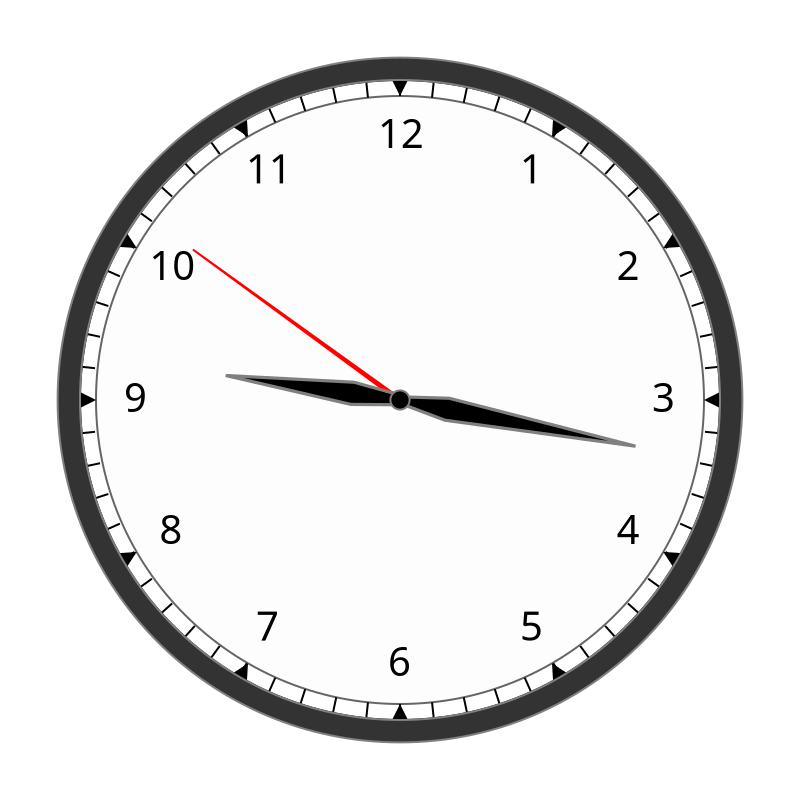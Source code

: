 {
  "$schema": "https://vega.github.io/schema/vega/v5.json",
  "description": "A circular clock visualization showing the current time.",
  "width": 400,
  "height": 400,
  "signals": [
    { "name": "centerX", "init": "width/2" },
    { "name": "centerY", "init": "height/2" },
    { "name": "radiusRef", "init": "min(width,height)*0.8" },
    { "name": "sizeFactor", "init": "radiusRef/400" },
    { "name": "outerRadius", "init": "radiusRef/2" },
    { "name": "innerRadius", "init": "radiusRef/2 - (10 * sizeFactor)" },
    {
      "name": "currentDate",
      "init": "now()",
      "on": [{ "events": { "type": "timer", "throttle": 1000 }, "update": "now()" }]
    },
    {
      "name": "currentHour",
      "init": "hours(currentDate)+minutes(currentDate)/60",
      "on": [
        {
          "events": { "signal": "currentDate" },
          "update": "hours(currentDate)+minutes(currentDate)/60"
        }
      ]
    },
    {
      "name": "currentMinute",
      "init": "minutes(currentDate)+seconds(currentDate)/60",
      "on": [
        {
          "events": { "signal": "currentDate" },
          "update": "minutes(currentDate)+seconds(currentDate)/60"
        }
      ]
    },
    {
      "name": "currentSecond",
      "init": "seconds(currentDate)",
      "on": [{ "events": { "signal": "currentDate" }, "update": "seconds(currentDate)" }]
    }
  ],
  "data": [
    {
      "name": "hours",
      "transform": [
        { "type": "sequence", "start": 0, "stop": 12, "step": 1, "as": "hour" },
        {
          "type": "formula",
          "expr": "centerX - cos(PI/2 + (datum.hour * PI/6)) * (outerRadius - (outerRadius-innerRadius)/2)",
          "as": "x"
        },
        {
          "type": "formula",
          "expr": "centerY - sin(PI/2 + (datum.hour * PI/6)) * (outerRadius - (outerRadius-innerRadius)/2)",
          "as": "y"
        },
        {
          "type": "formula",
          "expr": "centerX - cos(PI/2 + (datum.hour * PI/6)) * (innerRadius - 25 * max(sizeFactor, 0.4))",
          "as": "xHour"
        },
        {
          "type": "formula",
          "expr": "centerY - sin(PI/2 + (datum.hour * PI/6)) * (innerRadius - 25 * max(sizeFactor, 0.4))",
          "as": "yHour"
        }
      ]
    },
    {
      "name": "minutes",
      "transform": [
        { "type": "sequence", "start": 0, "stop": 60, "step": 1, "as": "minute" },
        {
          "type": "formula",
          "expr": "centerX - cos(PI/2 + (datum.minute * PI/30)) * (outerRadius - (outerRadius-innerRadius)/3)",
          "as": "x"
        },
        {
          "type": "formula",
          "expr": "centerY - sin(PI/2 + (datum.minute * PI/30)) * (outerRadius - (outerRadius-innerRadius)/2)",
          "as": "y"
        }
      ]
    }
  ],
  "scales": [
    {
      "name": "hourScale",
      "domain": { "data": "hours", "field": "hour" },
      "range": [0, { "signal": "2*PI" }]
    },
    {
      "name": "minutesScale",
      "domain": { "data": "minutes", "field": "minute" },
      "range": [0, { "signal": "2*PI" }]
    }
  ],
  "marks": [
    {
      "type": "arc",
      "encode": {
        "enter": {
          "x": { "signal": "centerX" },
          "y": { "signal": "centerY" },
          "startAngle": { "value": 0 },
          "endAngle": { "signal": "2*PI" },
          "outerRadius": { "signal": "outerRadius" },
          "fill": { "value": "transparent" },
          "stroke": { "value": "black" }
        }
      }
    },
    {
      "type": "arc",
      "encode": {
        "enter": {
          "x": { "signal": "centerX" },
          "y": { "signal": "centerY" },
          "startAngle": { "value": 0 },
          "endAngle": { "signal": "2*PI" },
          "outerRadius": { "signal": "innerRadius" },
          "fill": { "value": "#FCFCFC" },
          "opacity": { "value": 0.6 },
          "stroke": { "value": "black" }
        }
      }
    },
    {
      "type": "symbol",
      "from": { "data": "minutes" },
      "encode": {
        "enter": {
          "size": { "signal": "pow(2*sizeFactor, 2)" },
          "x": { "field": "x" },
          "y": { "field": "y" },
          "angle": { "signal": "datum.minute*6" },
          "shape": { "value": "m 0 -5 v 10" },
          "stroke": { "value": "black" }
        }
      }
    },
    {
      "type": "symbol",
      "from": { "data": "hours" },
      "encode": {
        "enter": {
          "size": { "signal": "pow(2*sizeFactor, 2)" },
          "angle": { "signal": "datum.hour*30" },
          "shape": { "value": "m -5 -5 h 10 l -5 10 l -5 -10 Z" },
          "x": { "field": "x" },
          "y": { "field": "y" },
          "fill": { "value": "black" }
        }
      }
    },
    {
      "type": "text",
      "from": { "data": "hours" },
      "encode": {
        "enter": {
          "x": { "field": "xHour" },
          "y": { "field": "yHour" },
          "align": { "value": "center" },
          "baseline": { "value": "middle" },
          "text": { "signal": "datum.hour === 0 ? 12 : datum.hour" },
          "fontSize": { "signal": "25*max(sizeFactor, 0.4)" }
        }
      }
    },
    {
      "type": "symbol",
      "encode": {
        "enter": {
          "size": { "signal": "pow(2*sizeFactor, 2)" },
          "shape": { "value": "M 0 0 h-1 l 1 -160 l 1 160 h-1" },
          "x": { "signal": "centerX" },
          "y": { "signal": "centerY" },
          "fill": { "value": "red" },
          "stroke": { "value": "red" },
          "strokeSize": { "value": 2 },
          "strokeCap": { "value": "round" }
        },
        "update": { "angle": { "signal": "currentSecond*6" } }
      }
    },
    {
      "type": "symbol",
      "encode": {
        "enter": {
          "size": { "signal": "pow(2*sizeFactor, 2)" },
          "shape": {
            "value": "M 0 0 h -2 l -5 -30 l 7 -120 l 7 120 l -5 30 h -2 "
          },
          "x": { "signal": "centerX" },
          "y": { "signal": "centerY" },
          "fill": { "value": "black" },
          "stroke": { "value": "grey" },
          "strokeCap": { "value": "round" },
          "strokeWidth": { "signal": "2* min(sizeFactor, 1)" }
        },
        "update": { "angle": { "signal": "currentMinute*6" } }
      }
    },
    {
      "type": "symbol",
      "encode": {
        "enter": {
          "size": { "signal": "pow(2*sizeFactor, 2)" },
          "shape": { "value": "M 0 0 h-3 l -4 -30 l 7 -80 l 7 80 l -4 30 h -3" },
          "x": { "signal": "centerX" },
          "y": { "signal": "centerY" },
          "fill": { "value": "black" },
          "stroke": { "value": "grey" },
          "strokeCap": { "value": "round" },
          "strokeWidth": { "signal": "2* min(sizeFactor, 1)" },
          "zIndex": { "value": 1 }
        },
        "update": { "angle": { "signal": "currentHour*30" } }
      }
    },
    {
      "type": "arc",
      "encode": {
        "enter": {
          "x": { "signal": "centerX" },
          "y": { "signal": "centerY" },
          "startAngle": { "value": 0 },
          "endAngle": { "signal": "2*PI" },
          "outerRadius": { "signal": "6*sizeFactor" },
          "fill": { "value": "black" },
          "stroke": { "value": "grey" },
          "zIndex": { "value": 1 }
        }
      }
    },
    {
      "type": "arc",
      "encode": {
        "enter": {
          "x": { "signal": "centerX" },
          "y": { "signal": "centerY" },
          "startAngle": { "value": 0 },
          "endAngle": { "signal": "2*PI" },
          "innerRadius": { "signal": "outerRadius" },
          "outerRadius": { "signal": "outerRadius + 14 * sizeFactor" },
          "fill": { "value": "#333" },
          "stroke": { "value": "grey" }
        }
      }
    }
  ]
}
